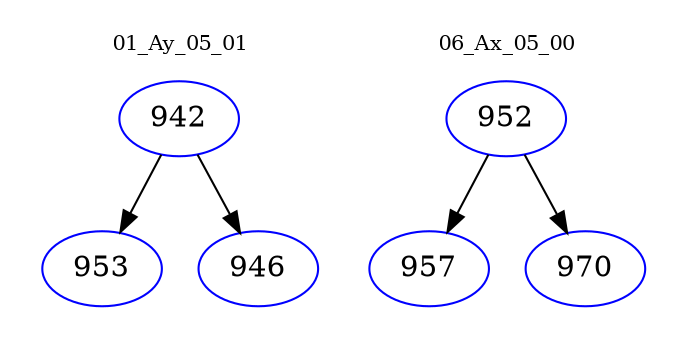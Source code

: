 digraph{
subgraph cluster_0 {
color = white
label = "01_Ay_05_01";
fontsize=10;
T0_942 [label="942", color="blue"]
T0_942 -> T0_953 [color="black"]
T0_953 [label="953", color="blue"]
T0_942 -> T0_946 [color="black"]
T0_946 [label="946", color="blue"]
}
subgraph cluster_1 {
color = white
label = "06_Ax_05_00";
fontsize=10;
T1_952 [label="952", color="blue"]
T1_952 -> T1_957 [color="black"]
T1_957 [label="957", color="blue"]
T1_952 -> T1_970 [color="black"]
T1_970 [label="970", color="blue"]
}
}
